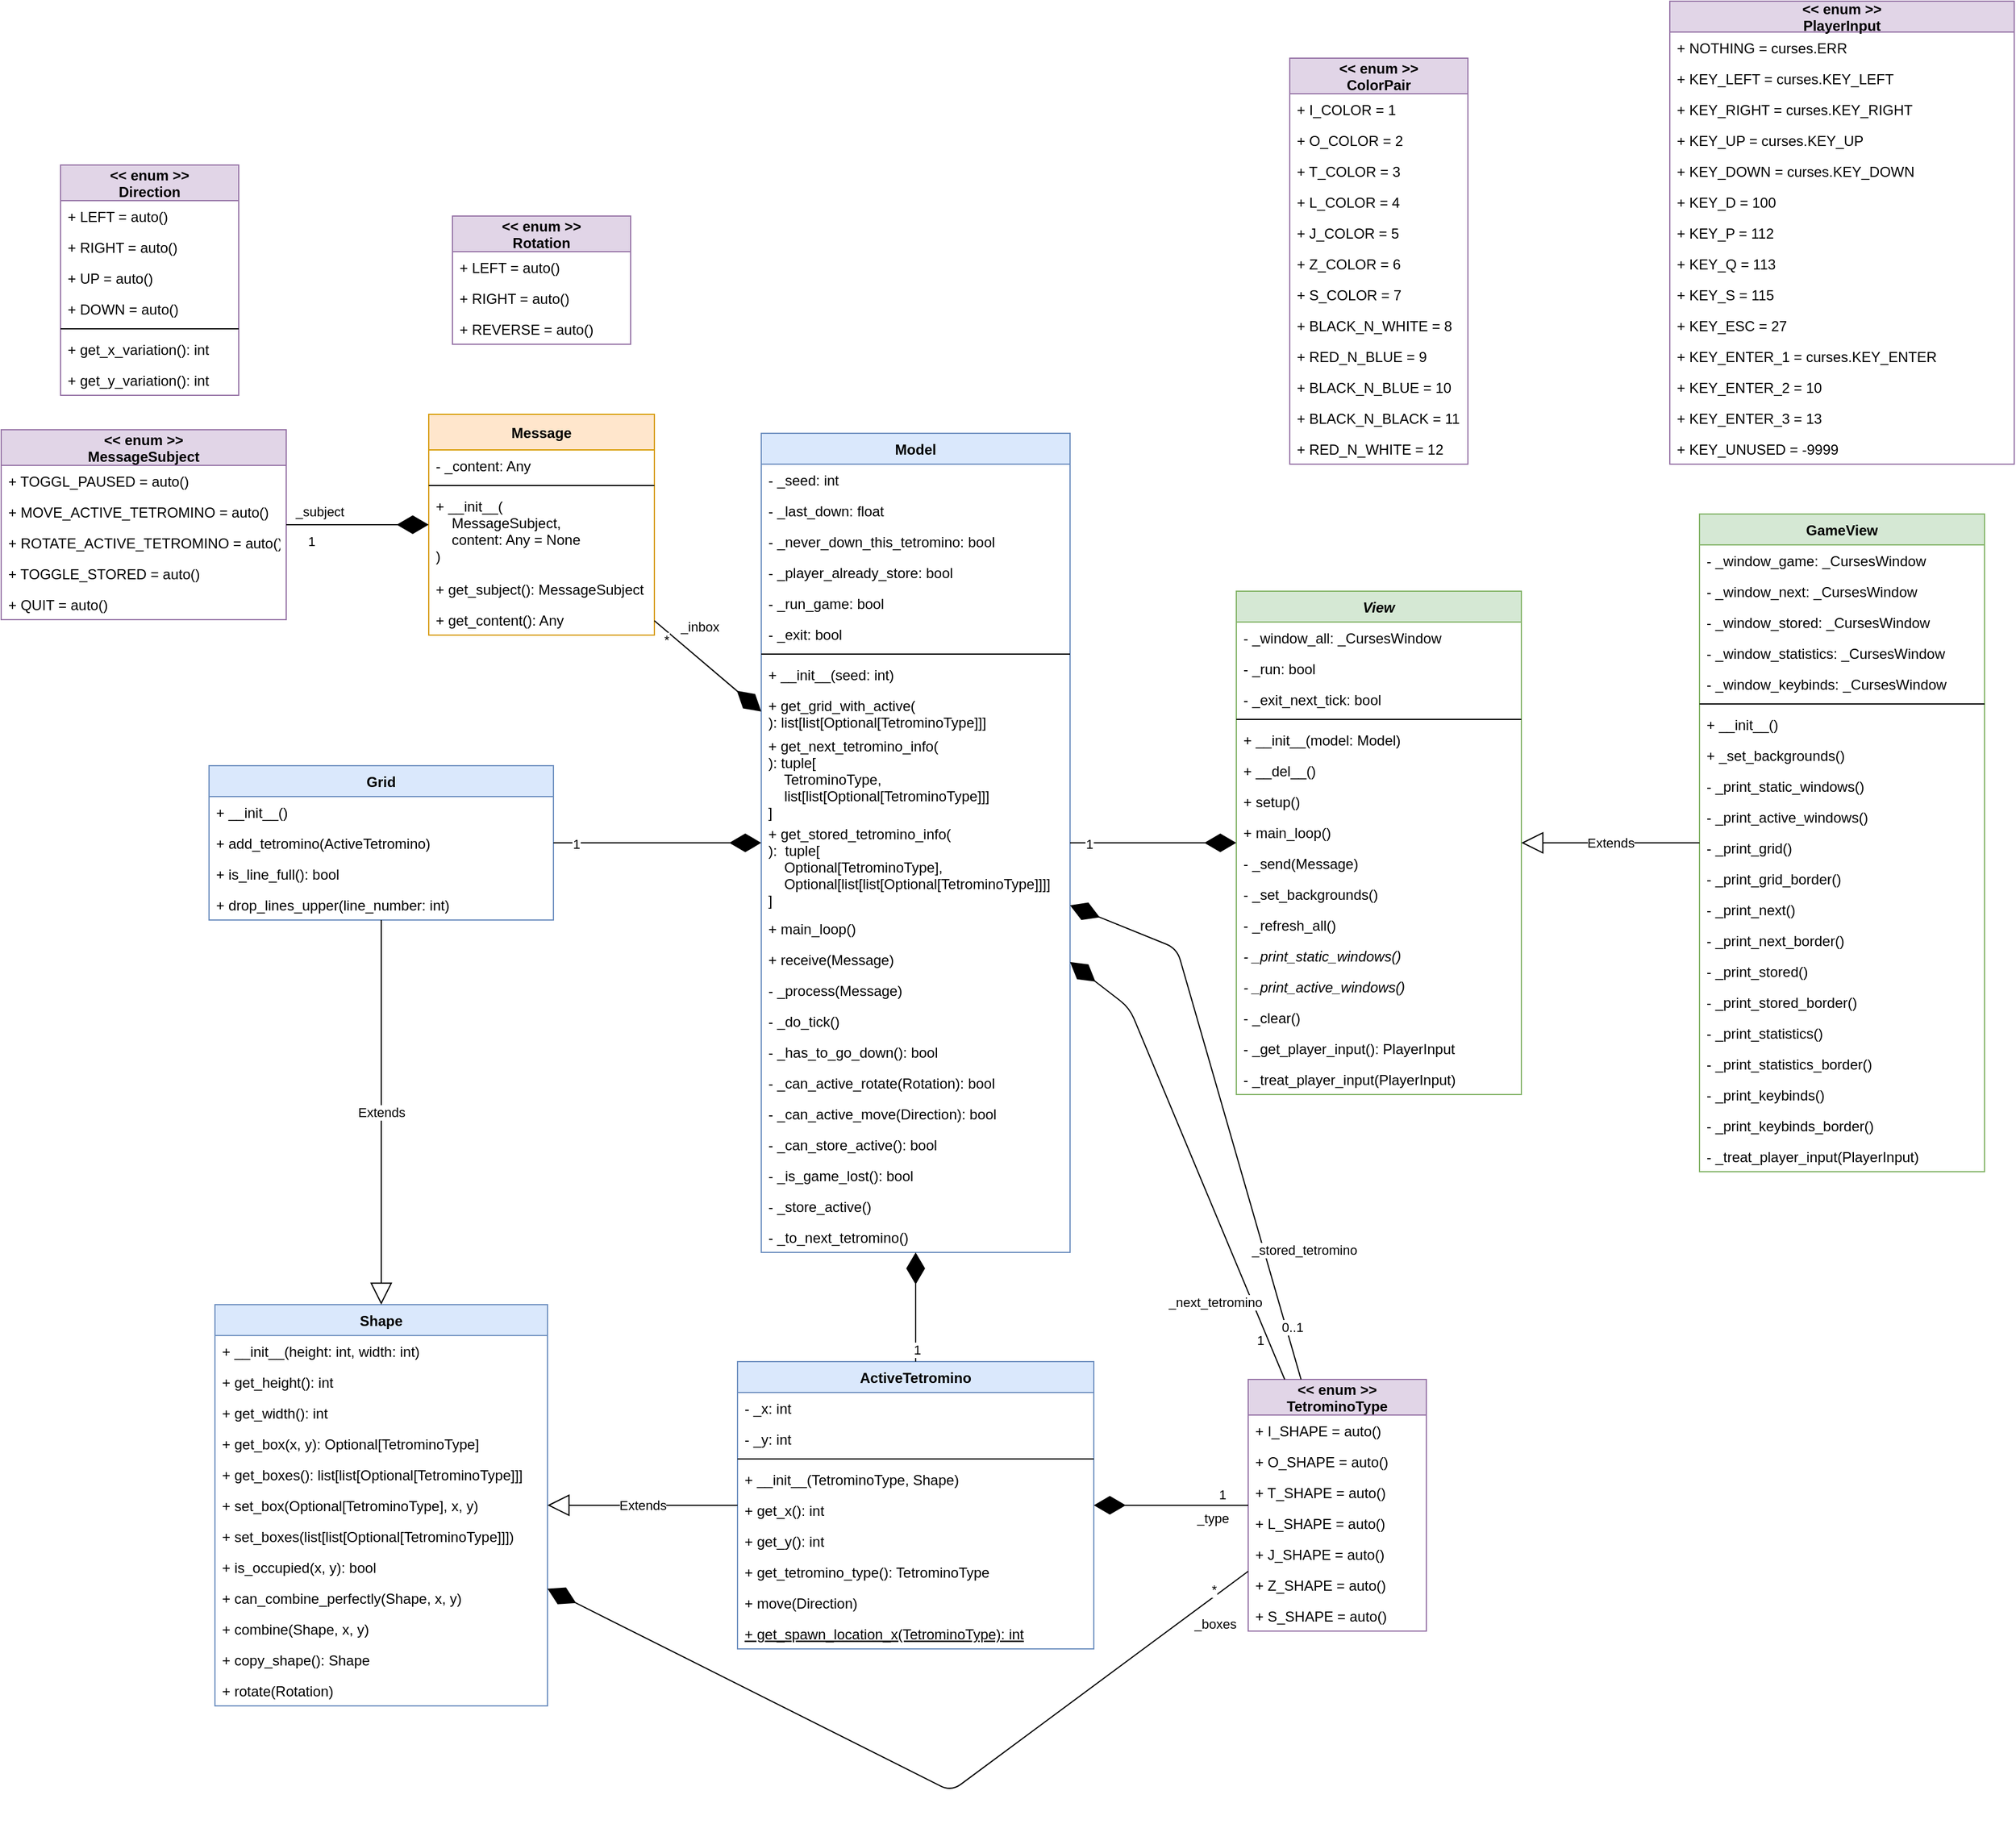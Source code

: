 <mxfile version="14.5.1" type="device"><diagram id="LG4WflgYfopz1KUowW6H" name="Page-1"><mxGraphModel dx="1005" dy="971" grid="1" gridSize="10" guides="1" tooltips="1" connect="1" arrows="0" fold="1" page="0" pageScale="1" pageWidth="827" pageHeight="1169" math="0" shadow="0"><root><mxCell id="0"/><mxCell id="1" parent="0"/><mxCell id="OBFyKA4U-jagmgDZ2BPP-1" value="Model" style="swimlane;fontStyle=1;align=center;verticalAlign=top;childLayout=stackLayout;horizontal=1;startSize=26;horizontalStack=0;resizeParent=1;resizeParentMax=0;resizeLast=0;collapsible=1;marginBottom=0;fillColor=#dae8fc;strokeColor=#6c8ebf;" parent="1" vertex="1"><mxGeometry x="360" y="256" width="260" height="690" as="geometry"/></mxCell><mxCell id="OBFyKA4U-jagmgDZ2BPP-4" value="- _seed: int" style="text;strokeColor=none;fillColor=none;align=left;verticalAlign=top;spacingLeft=4;spacingRight=4;overflow=hidden;rotatable=0;points=[[0,0.5],[1,0.5]];portConstraint=eastwest;" parent="OBFyKA4U-jagmgDZ2BPP-1" vertex="1"><mxGeometry y="26" width="260" height="26" as="geometry"/></mxCell><mxCell id="OBFyKA4U-jagmgDZ2BPP-77" value="- _last_down: float" style="text;strokeColor=none;fillColor=none;align=left;verticalAlign=top;spacingLeft=4;spacingRight=4;overflow=hidden;rotatable=0;points=[[0,0.5],[1,0.5]];portConstraint=eastwest;" parent="OBFyKA4U-jagmgDZ2BPP-1" vertex="1"><mxGeometry y="52" width="260" height="26" as="geometry"/></mxCell><mxCell id="OBFyKA4U-jagmgDZ2BPP-218" value="- _never_down_this_tetromino: bool" style="text;strokeColor=none;fillColor=none;align=left;verticalAlign=top;spacingLeft=4;spacingRight=4;overflow=hidden;rotatable=0;points=[[0,0.5],[1,0.5]];portConstraint=eastwest;" parent="OBFyKA4U-jagmgDZ2BPP-1" vertex="1"><mxGeometry y="78" width="260" height="26" as="geometry"/></mxCell><mxCell id="OBFyKA4U-jagmgDZ2BPP-78" value="- _player_already_store: bool" style="text;strokeColor=none;fillColor=none;align=left;verticalAlign=top;spacingLeft=4;spacingRight=4;overflow=hidden;rotatable=0;points=[[0,0.5],[1,0.5]];portConstraint=eastwest;" parent="OBFyKA4U-jagmgDZ2BPP-1" vertex="1"><mxGeometry y="104" width="260" height="26" as="geometry"/></mxCell><mxCell id="OBFyKA4U-jagmgDZ2BPP-160" value="- _run_game: bool" style="text;strokeColor=none;fillColor=none;align=left;verticalAlign=top;spacingLeft=4;spacingRight=4;overflow=hidden;rotatable=0;points=[[0,0.5],[1,0.5]];portConstraint=eastwest;" parent="OBFyKA4U-jagmgDZ2BPP-1" vertex="1"><mxGeometry y="130" width="260" height="26" as="geometry"/></mxCell><mxCell id="fKM3UZYRXM4EGTfHWxwb-5" value="- _exit: bool" style="text;strokeColor=none;fillColor=none;align=left;verticalAlign=top;spacingLeft=4;spacingRight=4;overflow=hidden;rotatable=0;points=[[0,0.5],[1,0.5]];portConstraint=eastwest;" parent="OBFyKA4U-jagmgDZ2BPP-1" vertex="1"><mxGeometry y="156" width="260" height="26" as="geometry"/></mxCell><mxCell id="OBFyKA4U-jagmgDZ2BPP-3" value="" style="line;strokeWidth=1;fillColor=none;align=left;verticalAlign=middle;spacingTop=-1;spacingLeft=3;spacingRight=3;rotatable=0;labelPosition=right;points=[];portConstraint=eastwest;" parent="OBFyKA4U-jagmgDZ2BPP-1" vertex="1"><mxGeometry y="182" width="260" height="8" as="geometry"/></mxCell><mxCell id="OBFyKA4U-jagmgDZ2BPP-28" value="+ __init__(seed: int)" style="text;strokeColor=none;fillColor=none;align=left;verticalAlign=top;spacingLeft=4;spacingRight=4;overflow=hidden;rotatable=0;points=[[0,0.5],[1,0.5]];portConstraint=eastwest;" parent="OBFyKA4U-jagmgDZ2BPP-1" vertex="1"><mxGeometry y="190" width="260" height="26" as="geometry"/></mxCell><mxCell id="OBFyKA4U-jagmgDZ2BPP-2" value="+ get_grid_with_active(&#10;): list[list[Optional[TetrominoType]]]" style="text;strokeColor=none;fillColor=none;align=left;verticalAlign=top;spacingLeft=4;spacingRight=4;overflow=hidden;rotatable=0;points=[[0,0.5],[1,0.5]];portConstraint=eastwest;" parent="OBFyKA4U-jagmgDZ2BPP-1" vertex="1"><mxGeometry y="216" width="260" height="34" as="geometry"/></mxCell><mxCell id="9mUZWJ6Oqu8mzHBocpWN-6" value="+ get_next_tetromino_info(&#10;): tuple[&#10;    TetrominoType, &#10;    list[list[Optional[TetrominoType]]]&#10;]" style="text;strokeColor=none;fillColor=none;align=left;verticalAlign=top;spacingLeft=4;spacingRight=4;overflow=hidden;rotatable=0;points=[[0,0.5],[1,0.5]];portConstraint=eastwest;" parent="OBFyKA4U-jagmgDZ2BPP-1" vertex="1"><mxGeometry y="250" width="260" height="74" as="geometry"/></mxCell><mxCell id="9mUZWJ6Oqu8mzHBocpWN-7" value="+ get_stored_tetromino_info(&#10;):  tuple[&#10;    Optional[TetrominoType],&#10;    Optional[list[list[Optional[TetrominoType]]]]&#10;]" style="text;strokeColor=none;fillColor=none;align=left;verticalAlign=top;spacingLeft=4;spacingRight=4;overflow=hidden;rotatable=0;points=[[0,0.5],[1,0.5]];portConstraint=eastwest;" parent="OBFyKA4U-jagmgDZ2BPP-1" vertex="1"><mxGeometry y="324" width="260" height="80" as="geometry"/></mxCell><mxCell id="fKM3UZYRXM4EGTfHWxwb-6" value="+ main_loop()" style="text;strokeColor=none;fillColor=none;align=left;verticalAlign=top;spacingLeft=4;spacingRight=4;overflow=hidden;rotatable=0;points=[[0,0.5],[1,0.5]];portConstraint=eastwest;" parent="OBFyKA4U-jagmgDZ2BPP-1" vertex="1"><mxGeometry y="404" width="260" height="26" as="geometry"/></mxCell><mxCell id="fKM3UZYRXM4EGTfHWxwb-7" value="+ receive(Message)" style="text;strokeColor=none;fillColor=none;align=left;verticalAlign=top;spacingLeft=4;spacingRight=4;overflow=hidden;rotatable=0;points=[[0,0.5],[1,0.5]];portConstraint=eastwest;" parent="OBFyKA4U-jagmgDZ2BPP-1" vertex="1"><mxGeometry y="430" width="260" height="26" as="geometry"/></mxCell><mxCell id="OBFyKA4U-jagmgDZ2BPP-33" value="- _process(Message)" style="text;strokeColor=none;fillColor=none;align=left;verticalAlign=top;spacingLeft=4;spacingRight=4;overflow=hidden;rotatable=0;points=[[0,0.5],[1,0.5]];portConstraint=eastwest;" parent="OBFyKA4U-jagmgDZ2BPP-1" vertex="1"><mxGeometry y="456" width="260" height="26" as="geometry"/></mxCell><mxCell id="OBFyKA4U-jagmgDZ2BPP-209" value="- _do_tick()" style="text;strokeColor=none;fillColor=none;align=left;verticalAlign=top;spacingLeft=4;spacingRight=4;overflow=hidden;rotatable=0;points=[[0,0.5],[1,0.5]];portConstraint=eastwest;" parent="OBFyKA4U-jagmgDZ2BPP-1" vertex="1"><mxGeometry y="482" width="260" height="26" as="geometry"/></mxCell><mxCell id="5pIqO_07CY0QOymCZt87-5" value="- _has_to_go_down(): bool" style="text;strokeColor=none;fillColor=none;align=left;verticalAlign=top;spacingLeft=4;spacingRight=4;overflow=hidden;rotatable=0;points=[[0,0.5],[1,0.5]];portConstraint=eastwest;" parent="OBFyKA4U-jagmgDZ2BPP-1" vertex="1"><mxGeometry y="508" width="260" height="26" as="geometry"/></mxCell><mxCell id="OBFyKA4U-jagmgDZ2BPP-153" value="- _can_active_rotate(Rotation): bool" style="text;strokeColor=none;fillColor=none;align=left;verticalAlign=top;spacingLeft=4;spacingRight=4;overflow=hidden;rotatable=0;points=[[0,0.5],[1,0.5]];portConstraint=eastwest;" parent="OBFyKA4U-jagmgDZ2BPP-1" vertex="1"><mxGeometry y="534" width="260" height="26" as="geometry"/></mxCell><mxCell id="OBFyKA4U-jagmgDZ2BPP-154" value="- _can_active_move(Direction): bool" style="text;strokeColor=none;fillColor=none;align=left;verticalAlign=top;spacingLeft=4;spacingRight=4;overflow=hidden;rotatable=0;points=[[0,0.5],[1,0.5]];portConstraint=eastwest;" parent="OBFyKA4U-jagmgDZ2BPP-1" vertex="1"><mxGeometry y="560" width="260" height="26" as="geometry"/></mxCell><mxCell id="OBFyKA4U-jagmgDZ2BPP-211" value="- _can_store_active(): bool" style="text;strokeColor=none;fillColor=none;align=left;verticalAlign=top;spacingLeft=4;spacingRight=4;overflow=hidden;rotatable=0;points=[[0,0.5],[1,0.5]];portConstraint=eastwest;" parent="OBFyKA4U-jagmgDZ2BPP-1" vertex="1"><mxGeometry y="586" width="260" height="26" as="geometry"/></mxCell><mxCell id="OBFyKA4U-jagmgDZ2BPP-214" value="- _is_game_lost(): bool" style="text;strokeColor=none;fillColor=none;align=left;verticalAlign=top;spacingLeft=4;spacingRight=4;overflow=hidden;rotatable=0;points=[[0,0.5],[1,0.5]];portConstraint=eastwest;" parent="OBFyKA4U-jagmgDZ2BPP-1" vertex="1"><mxGeometry y="612" width="260" height="26" as="geometry"/></mxCell><mxCell id="OBFyKA4U-jagmgDZ2BPP-212" value="- _store_active()" style="text;strokeColor=none;fillColor=none;align=left;verticalAlign=top;spacingLeft=4;spacingRight=4;overflow=hidden;rotatable=0;points=[[0,0.5],[1,0.5]];portConstraint=eastwest;" parent="OBFyKA4U-jagmgDZ2BPP-1" vertex="1"><mxGeometry y="638" width="260" height="26" as="geometry"/></mxCell><mxCell id="5pIqO_07CY0QOymCZt87-6" value="- _to_next_tetromino()" style="text;strokeColor=none;fillColor=none;align=left;verticalAlign=top;spacingLeft=4;spacingRight=4;overflow=hidden;rotatable=0;points=[[0,0.5],[1,0.5]];portConstraint=eastwest;" parent="OBFyKA4U-jagmgDZ2BPP-1" vertex="1"><mxGeometry y="664" width="260" height="26" as="geometry"/></mxCell><mxCell id="OBFyKA4U-jagmgDZ2BPP-5" value="View" style="swimlane;fontStyle=3;align=center;verticalAlign=top;childLayout=stackLayout;horizontal=1;startSize=26;horizontalStack=0;resizeParent=1;resizeParentMax=0;resizeLast=0;collapsible=1;marginBottom=0;fillColor=#d5e8d4;strokeColor=#82b366;" parent="1" vertex="1"><mxGeometry x="760" y="389" width="240" height="424" as="geometry"/></mxCell><mxCell id="OBFyKA4U-jagmgDZ2BPP-6" value="- _window_all: _CursesWindow" style="text;strokeColor=none;fillColor=none;align=left;verticalAlign=top;spacingLeft=4;spacingRight=4;overflow=hidden;rotatable=0;points=[[0,0.5],[1,0.5]];portConstraint=eastwest;" parent="OBFyKA4U-jagmgDZ2BPP-5" vertex="1"><mxGeometry y="26" width="240" height="26" as="geometry"/></mxCell><mxCell id="Zv6slYPDod3cuLpH5ojY-19" value="- _run: bool" style="text;strokeColor=none;fillColor=none;align=left;verticalAlign=top;spacingLeft=4;spacingRight=4;overflow=hidden;rotatable=0;points=[[0,0.5],[1,0.5]];portConstraint=eastwest;" parent="OBFyKA4U-jagmgDZ2BPP-5" vertex="1"><mxGeometry y="52" width="240" height="26" as="geometry"/></mxCell><mxCell id="5pIqO_07CY0QOymCZt87-2" value="- _exit_next_tick: bool" style="text;strokeColor=none;fillColor=none;align=left;verticalAlign=top;spacingLeft=4;spacingRight=4;overflow=hidden;rotatable=0;points=[[0,0.5],[1,0.5]];portConstraint=eastwest;" parent="OBFyKA4U-jagmgDZ2BPP-5" vertex="1"><mxGeometry y="78" width="240" height="26" as="geometry"/></mxCell><mxCell id="OBFyKA4U-jagmgDZ2BPP-7" value="" style="line;strokeWidth=1;fillColor=none;align=left;verticalAlign=middle;spacingTop=-1;spacingLeft=3;spacingRight=3;rotatable=0;labelPosition=right;points=[];portConstraint=eastwest;" parent="OBFyKA4U-jagmgDZ2BPP-5" vertex="1"><mxGeometry y="104" width="240" height="8" as="geometry"/></mxCell><mxCell id="OBFyKA4U-jagmgDZ2BPP-130" value="+ __init__(model: Model)" style="text;strokeColor=none;fillColor=none;align=left;verticalAlign=top;spacingLeft=4;spacingRight=4;overflow=hidden;rotatable=0;points=[[0,0.5],[1,0.5]];portConstraint=eastwest;" parent="OBFyKA4U-jagmgDZ2BPP-5" vertex="1"><mxGeometry y="112" width="240" height="26" as="geometry"/></mxCell><mxCell id="OBFyKA4U-jagmgDZ2BPP-175" value="+ __del__()" style="text;strokeColor=none;fillColor=none;align=left;verticalAlign=top;spacingLeft=4;spacingRight=4;overflow=hidden;rotatable=0;points=[[0,0.5],[1,0.5]];portConstraint=eastwest;" parent="OBFyKA4U-jagmgDZ2BPP-5" vertex="1"><mxGeometry y="138" width="240" height="26" as="geometry"/></mxCell><mxCell id="OBFyKA4U-jagmgDZ2BPP-176" value="+ setup()" style="text;strokeColor=none;fillColor=none;align=left;verticalAlign=top;spacingLeft=4;spacingRight=4;overflow=hidden;rotatable=0;points=[[0,0.5],[1,0.5]];portConstraint=eastwest;" parent="OBFyKA4U-jagmgDZ2BPP-5" vertex="1"><mxGeometry y="164" width="240" height="26" as="geometry"/></mxCell><mxCell id="5pIqO_07CY0QOymCZt87-1" value="+ main_loop()" style="text;strokeColor=none;fillColor=none;align=left;verticalAlign=top;spacingLeft=4;spacingRight=4;overflow=hidden;rotatable=0;points=[[0,0.5],[1,0.5]];portConstraint=eastwest;" parent="OBFyKA4U-jagmgDZ2BPP-5" vertex="1"><mxGeometry y="190" width="240" height="26" as="geometry"/></mxCell><mxCell id="OBFyKA4U-jagmgDZ2BPP-8" value="- _send(Message)" style="text;strokeColor=none;fillColor=none;align=left;verticalAlign=top;spacingLeft=4;spacingRight=4;overflow=hidden;rotatable=0;points=[[0,0.5],[1,0.5]];portConstraint=eastwest;" parent="OBFyKA4U-jagmgDZ2BPP-5" vertex="1"><mxGeometry y="216" width="240" height="26" as="geometry"/></mxCell><mxCell id="OBFyKA4U-jagmgDZ2BPP-177" value="- _set_backgrounds()" style="text;strokeColor=none;fillColor=none;align=left;verticalAlign=top;spacingLeft=4;spacingRight=4;overflow=hidden;rotatable=0;points=[[0,0.5],[1,0.5]];portConstraint=eastwest;" parent="OBFyKA4U-jagmgDZ2BPP-5" vertex="1"><mxGeometry y="242" width="240" height="26" as="geometry"/></mxCell><mxCell id="OBFyKA4U-jagmgDZ2BPP-178" value="- _refresh_all()" style="text;strokeColor=none;fillColor=none;align=left;verticalAlign=top;spacingLeft=4;spacingRight=4;overflow=hidden;rotatable=0;points=[[0,0.5],[1,0.5]];portConstraint=eastwest;" parent="OBFyKA4U-jagmgDZ2BPP-5" vertex="1"><mxGeometry y="268" width="240" height="26" as="geometry"/></mxCell><mxCell id="OBFyKA4U-jagmgDZ2BPP-179" value="- _print_static_windows()" style="text;strokeColor=none;fillColor=none;align=left;verticalAlign=top;spacingLeft=4;spacingRight=4;overflow=hidden;rotatable=0;points=[[0,0.5],[1,0.5]];portConstraint=eastwest;fontStyle=2" parent="OBFyKA4U-jagmgDZ2BPP-5" vertex="1"><mxGeometry y="294" width="240" height="26" as="geometry"/></mxCell><mxCell id="5pIqO_07CY0QOymCZt87-3" value="- _print_active_windows()" style="text;strokeColor=none;fillColor=none;align=left;verticalAlign=top;spacingLeft=4;spacingRight=4;overflow=hidden;rotatable=0;points=[[0,0.5],[1,0.5]];portConstraint=eastwest;fontStyle=2" parent="OBFyKA4U-jagmgDZ2BPP-5" vertex="1"><mxGeometry y="320" width="240" height="26" as="geometry"/></mxCell><mxCell id="OBFyKA4U-jagmgDZ2BPP-181" value="- _clear()" style="text;strokeColor=none;fillColor=none;align=left;verticalAlign=top;spacingLeft=4;spacingRight=4;overflow=hidden;rotatable=0;points=[[0,0.5],[1,0.5]];portConstraint=eastwest;" parent="OBFyKA4U-jagmgDZ2BPP-5" vertex="1"><mxGeometry y="346" width="240" height="26" as="geometry"/></mxCell><mxCell id="9mUZWJ6Oqu8mzHBocpWN-3" value="- _get_player_input(): PlayerInput" style="text;strokeColor=none;fillColor=none;align=left;verticalAlign=top;spacingLeft=4;spacingRight=4;overflow=hidden;rotatable=0;points=[[0,0.5],[1,0.5]];portConstraint=eastwest;" parent="OBFyKA4U-jagmgDZ2BPP-5" vertex="1"><mxGeometry y="372" width="240" height="26" as="geometry"/></mxCell><mxCell id="9mUZWJ6Oqu8mzHBocpWN-4" value="- _treat_player_input(PlayerInput)" style="text;strokeColor=none;fillColor=none;align=left;verticalAlign=top;spacingLeft=4;spacingRight=4;overflow=hidden;rotatable=0;points=[[0,0.5],[1,0.5]];portConstraint=eastwest;fontStyle=0" parent="OBFyKA4U-jagmgDZ2BPP-5" vertex="1"><mxGeometry y="398" width="240" height="26" as="geometry"/></mxCell><mxCell id="OBFyKA4U-jagmgDZ2BPP-15" value="&lt;&lt; enum &gt;&gt;&#10;TetrominoType" style="swimlane;fontStyle=1;childLayout=stackLayout;horizontal=1;startSize=30;fillColor=#e1d5e7;horizontalStack=0;resizeParent=1;resizeParentMax=0;resizeLast=0;collapsible=1;marginBottom=0;rounded=0;strokeColor=#9673a6;" parent="1" vertex="1"><mxGeometry x="770" y="1053" width="150" height="212" as="geometry"/></mxCell><mxCell id="OBFyKA4U-jagmgDZ2BPP-16" value="+ I_SHAPE = auto()" style="text;strokeColor=none;fillColor=none;align=left;verticalAlign=top;spacingLeft=4;spacingRight=4;overflow=hidden;rotatable=0;points=[[0,0.5],[1,0.5]];portConstraint=eastwest;" parent="OBFyKA4U-jagmgDZ2BPP-15" vertex="1"><mxGeometry y="30" width="150" height="26" as="geometry"/></mxCell><mxCell id="OBFyKA4U-jagmgDZ2BPP-17" value="+ O_SHAPE = auto()" style="text;strokeColor=none;fillColor=none;align=left;verticalAlign=top;spacingLeft=4;spacingRight=4;overflow=hidden;rotatable=0;points=[[0,0.5],[1,0.5]];portConstraint=eastwest;" parent="OBFyKA4U-jagmgDZ2BPP-15" vertex="1"><mxGeometry y="56" width="150" height="26" as="geometry"/></mxCell><mxCell id="OBFyKA4U-jagmgDZ2BPP-18" value="+ T_SHAPE = auto()" style="text;strokeColor=none;fillColor=none;align=left;verticalAlign=top;spacingLeft=4;spacingRight=4;overflow=hidden;rotatable=0;points=[[0,0.5],[1,0.5]];portConstraint=eastwest;" parent="OBFyKA4U-jagmgDZ2BPP-15" vertex="1"><mxGeometry y="82" width="150" height="26" as="geometry"/></mxCell><mxCell id="OBFyKA4U-jagmgDZ2BPP-19" value="+ L_SHAPE = auto()" style="text;strokeColor=none;fillColor=none;align=left;verticalAlign=top;spacingLeft=4;spacingRight=4;overflow=hidden;rotatable=0;points=[[0,0.5],[1,0.5]];portConstraint=eastwest;" parent="OBFyKA4U-jagmgDZ2BPP-15" vertex="1"><mxGeometry y="108" width="150" height="26" as="geometry"/></mxCell><mxCell id="OBFyKA4U-jagmgDZ2BPP-20" value="+ J_SHAPE = auto()" style="text;strokeColor=none;fillColor=none;align=left;verticalAlign=top;spacingLeft=4;spacingRight=4;overflow=hidden;rotatable=0;points=[[0,0.5],[1,0.5]];portConstraint=eastwest;" parent="OBFyKA4U-jagmgDZ2BPP-15" vertex="1"><mxGeometry y="134" width="150" height="26" as="geometry"/></mxCell><mxCell id="OBFyKA4U-jagmgDZ2BPP-21" value="+ Z_SHAPE = auto()" style="text;strokeColor=none;fillColor=none;align=left;verticalAlign=top;spacingLeft=4;spacingRight=4;overflow=hidden;rotatable=0;points=[[0,0.5],[1,0.5]];portConstraint=eastwest;" parent="OBFyKA4U-jagmgDZ2BPP-15" vertex="1"><mxGeometry y="160" width="150" height="26" as="geometry"/></mxCell><mxCell id="OBFyKA4U-jagmgDZ2BPP-22" value="+ S_SHAPE = auto()" style="text;strokeColor=none;fillColor=none;align=left;verticalAlign=top;spacingLeft=4;spacingRight=4;overflow=hidden;rotatable=0;points=[[0,0.5],[1,0.5]];portConstraint=eastwest;" parent="OBFyKA4U-jagmgDZ2BPP-15" vertex="1"><mxGeometry y="186" width="150" height="26" as="geometry"/></mxCell><mxCell id="OBFyKA4U-jagmgDZ2BPP-27" value="" style="endArrow=diamondThin;endFill=1;endSize=24;html=1;" parent="1" source="OBFyKA4U-jagmgDZ2BPP-1" target="OBFyKA4U-jagmgDZ2BPP-5" edge="1"><mxGeometry width="160" relative="1" as="geometry"><mxPoint x="570" y="430" as="sourcePoint"/><mxPoint x="730" y="430" as="targetPoint"/></mxGeometry></mxCell><mxCell id="OBFyKA4U-jagmgDZ2BPP-29" value="1" style="edgeLabel;html=1;align=center;verticalAlign=middle;resizable=0;points=[];" parent="OBFyKA4U-jagmgDZ2BPP-27" vertex="1" connectable="0"><mxGeometry x="-0.782" y="-1" relative="1" as="geometry"><mxPoint as="offset"/></mxGeometry></mxCell><mxCell id="OBFyKA4U-jagmgDZ2BPP-34" value="Message" style="swimlane;fontStyle=1;childLayout=stackLayout;horizontal=1;startSize=30;fillColor=#ffe6cc;horizontalStack=0;resizeParent=1;resizeParentMax=0;resizeLast=0;collapsible=1;marginBottom=0;rounded=0;strokeColor=#d79b00;" parent="1" vertex="1"><mxGeometry x="80" y="240" width="190" height="186" as="geometry"/></mxCell><mxCell id="Zv6slYPDod3cuLpH5ojY-3" value="- _content: Any" style="text;strokeColor=none;fillColor=none;align=left;verticalAlign=top;spacingLeft=4;spacingRight=4;overflow=hidden;rotatable=0;points=[[0,0.5],[1,0.5]];portConstraint=eastwest;" parent="OBFyKA4U-jagmgDZ2BPP-34" vertex="1"><mxGeometry y="30" width="190" height="26" as="geometry"/></mxCell><mxCell id="Zv6slYPDod3cuLpH5ojY-4" value="" style="line;strokeWidth=1;fillColor=none;align=left;verticalAlign=middle;spacingTop=-1;spacingLeft=3;spacingRight=3;rotatable=0;labelPosition=right;points=[];portConstraint=eastwest;" parent="OBFyKA4U-jagmgDZ2BPP-34" vertex="1"><mxGeometry y="56" width="190" height="8" as="geometry"/></mxCell><mxCell id="OBFyKA4U-jagmgDZ2BPP-41" value="+ __init__(&#10;    MessageSubject,&#10;    content: Any = None&#10;)" style="text;strokeColor=none;fillColor=none;align=left;verticalAlign=top;spacingLeft=4;spacingRight=4;overflow=hidden;rotatable=0;points=[[0,0.5],[1,0.5]];portConstraint=eastwest;" parent="OBFyKA4U-jagmgDZ2BPP-34" vertex="1"><mxGeometry y="64" width="190" height="70" as="geometry"/></mxCell><mxCell id="OBFyKA4U-jagmgDZ2BPP-161" value="+ get_subject(): MessageSubject" style="text;strokeColor=none;fillColor=none;align=left;verticalAlign=top;spacingLeft=4;spacingRight=4;overflow=hidden;rotatable=0;points=[[0,0.5],[1,0.5]];portConstraint=eastwest;" parent="OBFyKA4U-jagmgDZ2BPP-34" vertex="1"><mxGeometry y="134" width="190" height="26" as="geometry"/></mxCell><mxCell id="OBFyKA4U-jagmgDZ2BPP-162" value="+ get_content(): Any" style="text;strokeColor=none;fillColor=none;align=left;verticalAlign=top;spacingLeft=4;spacingRight=4;overflow=hidden;rotatable=0;points=[[0,0.5],[1,0.5]];portConstraint=eastwest;" parent="OBFyKA4U-jagmgDZ2BPP-34" vertex="1"><mxGeometry y="160" width="190" height="26" as="geometry"/></mxCell><mxCell id="OBFyKA4U-jagmgDZ2BPP-56" value="&lt;&lt; enum &gt;&gt;&#10;Direction" style="swimlane;fontStyle=1;childLayout=stackLayout;horizontal=1;startSize=30;fillColor=#e1d5e7;horizontalStack=0;resizeParent=1;resizeParentMax=0;resizeLast=0;collapsible=1;marginBottom=0;rounded=0;strokeColor=#9673a6;" parent="1" vertex="1"><mxGeometry x="-230" y="30" width="150" height="194" as="geometry"/></mxCell><mxCell id="OBFyKA4U-jagmgDZ2BPP-57" value="+ LEFT = auto()" style="text;strokeColor=none;fillColor=none;align=left;verticalAlign=top;spacingLeft=4;spacingRight=4;overflow=hidden;rotatable=0;points=[[0,0.5],[1,0.5]];portConstraint=eastwest;" parent="OBFyKA4U-jagmgDZ2BPP-56" vertex="1"><mxGeometry y="30" width="150" height="26" as="geometry"/></mxCell><mxCell id="OBFyKA4U-jagmgDZ2BPP-58" value="+ RIGHT = auto()" style="text;strokeColor=none;fillColor=none;align=left;verticalAlign=top;spacingLeft=4;spacingRight=4;overflow=hidden;rotatable=0;points=[[0,0.5],[1,0.5]];portConstraint=eastwest;" parent="OBFyKA4U-jagmgDZ2BPP-56" vertex="1"><mxGeometry y="56" width="150" height="26" as="geometry"/></mxCell><mxCell id="OBFyKA4U-jagmgDZ2BPP-59" value="+ UP = auto()" style="text;strokeColor=none;fillColor=none;align=left;verticalAlign=top;spacingLeft=4;spacingRight=4;overflow=hidden;rotatable=0;points=[[0,0.5],[1,0.5]];portConstraint=eastwest;" parent="OBFyKA4U-jagmgDZ2BPP-56" vertex="1"><mxGeometry y="82" width="150" height="26" as="geometry"/></mxCell><mxCell id="OBFyKA4U-jagmgDZ2BPP-60" value="+ DOWN = auto()" style="text;strokeColor=none;fillColor=none;align=left;verticalAlign=top;spacingLeft=4;spacingRight=4;overflow=hidden;rotatable=0;points=[[0,0.5],[1,0.5]];portConstraint=eastwest;" parent="OBFyKA4U-jagmgDZ2BPP-56" vertex="1"><mxGeometry y="108" width="150" height="26" as="geometry"/></mxCell><mxCell id="Zv6slYPDod3cuLpH5ojY-5" value="" style="line;strokeWidth=1;fillColor=none;align=left;verticalAlign=middle;spacingTop=-1;spacingLeft=3;spacingRight=3;rotatable=0;labelPosition=right;points=[];portConstraint=eastwest;" parent="OBFyKA4U-jagmgDZ2BPP-56" vertex="1"><mxGeometry y="134" width="150" height="8" as="geometry"/></mxCell><mxCell id="Zv6slYPDod3cuLpH5ojY-6" value="+ get_x_variation(): int" style="text;strokeColor=none;fillColor=none;align=left;verticalAlign=top;spacingLeft=4;spacingRight=4;overflow=hidden;rotatable=0;points=[[0,0.5],[1,0.5]];portConstraint=eastwest;" parent="OBFyKA4U-jagmgDZ2BPP-56" vertex="1"><mxGeometry y="142" width="150" height="26" as="geometry"/></mxCell><mxCell id="Zv6slYPDod3cuLpH5ojY-7" value="+ get_y_variation(): int" style="text;strokeColor=none;fillColor=none;align=left;verticalAlign=top;spacingLeft=4;spacingRight=4;overflow=hidden;rotatable=0;points=[[0,0.5],[1,0.5]];portConstraint=eastwest;" parent="OBFyKA4U-jagmgDZ2BPP-56" vertex="1"><mxGeometry y="168" width="150" height="26" as="geometry"/></mxCell><mxCell id="OBFyKA4U-jagmgDZ2BPP-64" value="&lt;&lt; enum &gt;&gt;&#10;Rotation" style="swimlane;fontStyle=1;childLayout=stackLayout;horizontal=1;startSize=30;fillColor=#e1d5e7;horizontalStack=0;resizeParent=1;resizeParentMax=0;resizeLast=0;collapsible=1;marginBottom=0;rounded=0;strokeColor=#9673a6;" parent="1" vertex="1"><mxGeometry x="100" y="73" width="150" height="108" as="geometry"/></mxCell><mxCell id="OBFyKA4U-jagmgDZ2BPP-65" value="+ LEFT = auto()" style="text;strokeColor=none;fillColor=none;align=left;verticalAlign=top;spacingLeft=4;spacingRight=4;overflow=hidden;rotatable=0;points=[[0,0.5],[1,0.5]];portConstraint=eastwest;" parent="OBFyKA4U-jagmgDZ2BPP-64" vertex="1"><mxGeometry y="30" width="150" height="26" as="geometry"/></mxCell><mxCell id="OBFyKA4U-jagmgDZ2BPP-66" value="+ RIGHT = auto()" style="text;strokeColor=none;fillColor=none;align=left;verticalAlign=top;spacingLeft=4;spacingRight=4;overflow=hidden;rotatable=0;points=[[0,0.5],[1,0.5]];portConstraint=eastwest;" parent="OBFyKA4U-jagmgDZ2BPP-64" vertex="1"><mxGeometry y="56" width="150" height="26" as="geometry"/></mxCell><mxCell id="OBFyKA4U-jagmgDZ2BPP-156" value="+ REVERSE = auto()" style="text;strokeColor=none;fillColor=none;align=left;verticalAlign=top;spacingLeft=4;spacingRight=4;overflow=hidden;rotatable=0;points=[[0,0.5],[1,0.5]];portConstraint=eastwest;" parent="OBFyKA4U-jagmgDZ2BPP-64" vertex="1"><mxGeometry y="82" width="150" height="26" as="geometry"/></mxCell><mxCell id="OBFyKA4U-jagmgDZ2BPP-81" value="Grid" style="swimlane;fontStyle=1;align=center;verticalAlign=top;childLayout=stackLayout;horizontal=1;startSize=26;horizontalStack=0;resizeParent=1;resizeParentMax=0;resizeLast=0;collapsible=1;marginBottom=0;fillColor=#dae8fc;strokeColor=#6c8ebf;" parent="1" vertex="1"><mxGeometry x="-105" y="536" width="290" height="130" as="geometry"/></mxCell><mxCell id="OBFyKA4U-jagmgDZ2BPP-84" value="+ __init__()" style="text;strokeColor=none;fillColor=none;align=left;verticalAlign=top;spacingLeft=4;spacingRight=4;overflow=hidden;rotatable=0;points=[[0,0.5],[1,0.5]];portConstraint=eastwest;" parent="OBFyKA4U-jagmgDZ2BPP-81" vertex="1"><mxGeometry y="26" width="290" height="26" as="geometry"/></mxCell><mxCell id="OBFyKA4U-jagmgDZ2BPP-87" value="+ add_tetromino(ActiveTetromino)" style="text;strokeColor=none;fillColor=none;align=left;verticalAlign=top;spacingLeft=4;spacingRight=4;overflow=hidden;rotatable=0;points=[[0,0.5],[1,0.5]];portConstraint=eastwest;" parent="OBFyKA4U-jagmgDZ2BPP-81" vertex="1"><mxGeometry y="52" width="290" height="26" as="geometry"/></mxCell><mxCell id="OBFyKA4U-jagmgDZ2BPP-222" value="+ is_line_full(): bool" style="text;strokeColor=none;fillColor=none;align=left;verticalAlign=top;spacingLeft=4;spacingRight=4;overflow=hidden;rotatable=0;points=[[0,0.5],[1,0.5]];portConstraint=eastwest;" parent="OBFyKA4U-jagmgDZ2BPP-81" vertex="1"><mxGeometry y="78" width="290" height="26" as="geometry"/></mxCell><mxCell id="OBFyKA4U-jagmgDZ2BPP-223" value="+ drop_lines_upper(line_number: int)" style="text;strokeColor=none;fillColor=none;align=left;verticalAlign=top;spacingLeft=4;spacingRight=4;overflow=hidden;rotatable=0;points=[[0,0.5],[1,0.5]];portConstraint=eastwest;" parent="OBFyKA4U-jagmgDZ2BPP-81" vertex="1"><mxGeometry y="104" width="290" height="26" as="geometry"/></mxCell><mxCell id="OBFyKA4U-jagmgDZ2BPP-85" value="" style="endArrow=diamondThin;endFill=1;endSize=24;html=1;" parent="1" source="OBFyKA4U-jagmgDZ2BPP-81" target="OBFyKA4U-jagmgDZ2BPP-1" edge="1"><mxGeometry width="160" relative="1" as="geometry"><mxPoint x="610" y="559" as="sourcePoint"/><mxPoint x="770" y="559" as="targetPoint"/></mxGeometry></mxCell><mxCell id="OBFyKA4U-jagmgDZ2BPP-86" value="1" style="edgeLabel;html=1;align=center;verticalAlign=middle;resizable=0;points=[];" parent="OBFyKA4U-jagmgDZ2BPP-85" vertex="1" connectable="0"><mxGeometry x="-0.782" y="-1" relative="1" as="geometry"><mxPoint as="offset"/></mxGeometry></mxCell><mxCell id="OBFyKA4U-jagmgDZ2BPP-88" value="ActiveTetromino" style="swimlane;fontStyle=1;align=center;verticalAlign=top;childLayout=stackLayout;horizontal=1;startSize=26;horizontalStack=0;resizeParent=1;resizeParentMax=0;resizeLast=0;collapsible=1;marginBottom=0;fillColor=#dae8fc;strokeColor=#6c8ebf;" parent="1" vertex="1"><mxGeometry x="340" y="1038" width="300" height="242" as="geometry"/></mxCell><mxCell id="OBFyKA4U-jagmgDZ2BPP-127" value="- _x: int" style="text;strokeColor=none;fillColor=none;align=left;verticalAlign=top;spacingLeft=4;spacingRight=4;overflow=hidden;rotatable=0;points=[[0,0.5],[1,0.5]];portConstraint=eastwest;" parent="OBFyKA4U-jagmgDZ2BPP-88" vertex="1"><mxGeometry y="26" width="300" height="26" as="geometry"/></mxCell><mxCell id="OBFyKA4U-jagmgDZ2BPP-128" value="- _y: int" style="text;strokeColor=none;fillColor=none;align=left;verticalAlign=top;spacingLeft=4;spacingRight=4;overflow=hidden;rotatable=0;points=[[0,0.5],[1,0.5]];portConstraint=eastwest;" parent="OBFyKA4U-jagmgDZ2BPP-88" vertex="1"><mxGeometry y="52" width="300" height="26" as="geometry"/></mxCell><mxCell id="OBFyKA4U-jagmgDZ2BPP-92" value="" style="line;strokeWidth=1;fillColor=none;align=left;verticalAlign=middle;spacingTop=-1;spacingLeft=3;spacingRight=3;rotatable=0;labelPosition=right;points=[];portConstraint=eastwest;" parent="OBFyKA4U-jagmgDZ2BPP-88" vertex="1"><mxGeometry y="78" width="300" height="8" as="geometry"/></mxCell><mxCell id="OBFyKA4U-jagmgDZ2BPP-93" value="+ __init__(TetrominoType, Shape)" style="text;strokeColor=none;fillColor=none;align=left;verticalAlign=top;spacingLeft=4;spacingRight=4;overflow=hidden;rotatable=0;points=[[0,0.5],[1,0.5]];portConstraint=eastwest;" parent="OBFyKA4U-jagmgDZ2BPP-88" vertex="1"><mxGeometry y="86" width="300" height="26" as="geometry"/></mxCell><mxCell id="Zv6slYPDod3cuLpH5ojY-10" value="+ get_x(): int" style="text;strokeColor=none;fillColor=none;align=left;verticalAlign=top;spacingLeft=4;spacingRight=4;overflow=hidden;rotatable=0;points=[[0,0.5],[1,0.5]];portConstraint=eastwest;" parent="OBFyKA4U-jagmgDZ2BPP-88" vertex="1"><mxGeometry y="112" width="300" height="26" as="geometry"/></mxCell><mxCell id="Zv6slYPDod3cuLpH5ojY-11" value="+ get_y(): int" style="text;strokeColor=none;fillColor=none;align=left;verticalAlign=top;spacingLeft=4;spacingRight=4;overflow=hidden;rotatable=0;points=[[0,0.5],[1,0.5]];portConstraint=eastwest;" parent="OBFyKA4U-jagmgDZ2BPP-88" vertex="1"><mxGeometry y="138" width="300" height="26" as="geometry"/></mxCell><mxCell id="OBFyKA4U-jagmgDZ2BPP-151" value="+ get_tetromino_type(): TetrominoType" style="text;strokeColor=none;fillColor=none;align=left;verticalAlign=top;spacingLeft=4;spacingRight=4;overflow=hidden;rotatable=0;points=[[0,0.5],[1,0.5]];portConstraint=eastwest;" parent="OBFyKA4U-jagmgDZ2BPP-88" vertex="1"><mxGeometry y="164" width="300" height="26" as="geometry"/></mxCell><mxCell id="OBFyKA4U-jagmgDZ2BPP-155" value="+ move(Direction)" style="text;strokeColor=none;fillColor=none;align=left;verticalAlign=top;spacingLeft=4;spacingRight=4;overflow=hidden;rotatable=0;points=[[0,0.5],[1,0.5]];portConstraint=eastwest;" parent="OBFyKA4U-jagmgDZ2BPP-88" vertex="1"><mxGeometry y="190" width="300" height="26" as="geometry"/></mxCell><mxCell id="iXu5oXX4YjkWnMeQZnuy-1" value="+ get_spawn_location_x(TetrominoType): int" style="text;strokeColor=none;fillColor=none;align=left;verticalAlign=top;spacingLeft=4;spacingRight=4;overflow=hidden;rotatable=0;points=[[0,0.5],[1,0.5]];portConstraint=eastwest;fontStyle=4" vertex="1" parent="OBFyKA4U-jagmgDZ2BPP-88"><mxGeometry y="216" width="300" height="26" as="geometry"/></mxCell><mxCell id="OBFyKA4U-jagmgDZ2BPP-108" value="" style="endArrow=diamondThin;endFill=1;endSize=24;html=1;" parent="1" source="OBFyKA4U-jagmgDZ2BPP-88" target="OBFyKA4U-jagmgDZ2BPP-1" edge="1"><mxGeometry width="160" relative="1" as="geometry"><mxPoint x="250" y="740" as="sourcePoint"/><mxPoint x="370" y="740" as="targetPoint"/></mxGeometry></mxCell><mxCell id="OBFyKA4U-jagmgDZ2BPP-109" value="1" style="edgeLabel;html=1;align=center;verticalAlign=middle;resizable=0;points=[];" parent="OBFyKA4U-jagmgDZ2BPP-108" vertex="1" connectable="0"><mxGeometry x="-0.782" y="-1" relative="1" as="geometry"><mxPoint as="offset"/></mxGeometry></mxCell><mxCell id="OBFyKA4U-jagmgDZ2BPP-110" value="" style="endArrow=diamondThin;endFill=1;endSize=24;html=1;" parent="1" source="OBFyKA4U-jagmgDZ2BPP-15" target="OBFyKA4U-jagmgDZ2BPP-1" edge="1"><mxGeometry width="160" relative="1" as="geometry"><mxPoint x="737.436" y="800" as="sourcePoint"/><mxPoint x="490" y="654" as="targetPoint"/><Array as="points"><mxPoint x="710" y="690"/></Array></mxGeometry></mxCell><mxCell id="OBFyKA4U-jagmgDZ2BPP-111" value="0..1" style="edgeLabel;html=1;align=center;verticalAlign=middle;resizable=0;points=[];" parent="OBFyKA4U-jagmgDZ2BPP-110" vertex="1" connectable="0"><mxGeometry x="-0.782" y="-1" relative="1" as="geometry"><mxPoint x="5.62" y="5.57" as="offset"/></mxGeometry></mxCell><mxCell id="OBFyKA4U-jagmgDZ2BPP-115" value="_stored_tetromino" style="edgeLabel;html=1;align=center;verticalAlign=middle;resizable=0;points=[];" parent="OBFyKA4U-jagmgDZ2BPP-110" vertex="1" connectable="0"><mxGeometry x="-0.475" y="-1" relative="1" as="geometry"><mxPoint x="35.47" y="10.94" as="offset"/></mxGeometry></mxCell><mxCell id="OBFyKA4U-jagmgDZ2BPP-137" value="Shape" style="swimlane;fontStyle=1;childLayout=stackLayout;horizontal=1;startSize=26;fillColor=#dae8fc;horizontalStack=0;resizeParent=1;resizeParentMax=0;resizeLast=0;collapsible=1;marginBottom=0;strokeColor=#6c8ebf;" parent="1" vertex="1"><mxGeometry x="-100" y="990" width="280" height="338" as="geometry"/></mxCell><mxCell id="OBFyKA4U-jagmgDZ2BPP-146" value="+ __init__(height: int, width: int)" style="text;strokeColor=none;fillColor=none;align=left;verticalAlign=top;spacingLeft=4;spacingRight=4;overflow=hidden;rotatable=0;points=[[0,0.5],[1,0.5]];portConstraint=eastwest;" parent="OBFyKA4U-jagmgDZ2BPP-137" vertex="1"><mxGeometry y="26" width="280" height="26" as="geometry"/></mxCell><mxCell id="OBFyKA4U-jagmgDZ2BPP-172" value="+ get_height(): int" style="text;strokeColor=none;fillColor=none;align=left;verticalAlign=top;spacingLeft=4;spacingRight=4;overflow=hidden;rotatable=0;points=[[0,0.5],[1,0.5]];portConstraint=eastwest;" parent="OBFyKA4U-jagmgDZ2BPP-137" vertex="1"><mxGeometry y="52" width="280" height="26" as="geometry"/></mxCell><mxCell id="OBFyKA4U-jagmgDZ2BPP-173" value="+ get_width(): int" style="text;strokeColor=none;fillColor=none;align=left;verticalAlign=top;spacingLeft=4;spacingRight=4;overflow=hidden;rotatable=0;points=[[0,0.5],[1,0.5]];portConstraint=eastwest;" parent="OBFyKA4U-jagmgDZ2BPP-137" vertex="1"><mxGeometry y="78" width="280" height="26" as="geometry"/></mxCell><mxCell id="OBFyKA4U-jagmgDZ2BPP-150" value="+ get_box(x, y): Optional[TetrominoType]" style="text;strokeColor=none;fillColor=none;align=left;verticalAlign=top;spacingLeft=4;spacingRight=4;overflow=hidden;rotatable=0;points=[[0,0.5],[1,0.5]];portConstraint=eastwest;" parent="OBFyKA4U-jagmgDZ2BPP-137" vertex="1"><mxGeometry y="104" width="280" height="26" as="geometry"/></mxCell><mxCell id="OBFyKA4U-jagmgDZ2BPP-174" value="+ get_boxes(): list[list[Optional[TetrominoType]]]" style="text;strokeColor=none;fillColor=none;align=left;verticalAlign=top;spacingLeft=4;spacingRight=4;overflow=hidden;rotatable=0;points=[[0,0.5],[1,0.5]];portConstraint=eastwest;" parent="OBFyKA4U-jagmgDZ2BPP-137" vertex="1"><mxGeometry y="130" width="280" height="26" as="geometry"/></mxCell><mxCell id="OBFyKA4U-jagmgDZ2BPP-147" value="+ set_box(Optional[TetrominoType], x, y)" style="text;strokeColor=none;fillColor=none;align=left;verticalAlign=top;spacingLeft=4;spacingRight=4;overflow=hidden;rotatable=0;points=[[0,0.5],[1,0.5]];portConstraint=eastwest;" parent="OBFyKA4U-jagmgDZ2BPP-137" vertex="1"><mxGeometry y="156" width="280" height="26" as="geometry"/></mxCell><mxCell id="Zv6slYPDod3cuLpH5ojY-16" value="+ set_boxes(list[list[Optional[TetrominoType]]])" style="text;strokeColor=none;fillColor=none;align=left;verticalAlign=top;spacingLeft=4;spacingRight=4;overflow=hidden;rotatable=0;points=[[0,0.5],[1,0.5]];portConstraint=eastwest;" parent="OBFyKA4U-jagmgDZ2BPP-137" vertex="1"><mxGeometry y="182" width="280" height="26" as="geometry"/></mxCell><mxCell id="OBFyKA4U-jagmgDZ2BPP-158" value="+ is_occupied(x, y): bool" style="text;strokeColor=none;fillColor=none;align=left;verticalAlign=top;spacingLeft=4;spacingRight=4;overflow=hidden;rotatable=0;points=[[0,0.5],[1,0.5]];portConstraint=eastwest;" parent="OBFyKA4U-jagmgDZ2BPP-137" vertex="1"><mxGeometry y="208" width="280" height="26" as="geometry"/></mxCell><mxCell id="Zv6slYPDod3cuLpH5ojY-2" value="+ can_combine_perfectly(Shape, x, y)" style="text;strokeColor=none;fillColor=none;align=left;verticalAlign=top;spacingLeft=4;spacingRight=4;overflow=hidden;rotatable=0;points=[[0,0.5],[1,0.5]];portConstraint=eastwest;" parent="OBFyKA4U-jagmgDZ2BPP-137" vertex="1"><mxGeometry y="234" width="280" height="26" as="geometry"/></mxCell><mxCell id="OBFyKA4U-jagmgDZ2BPP-149" value="+ combine(Shape, x, y)" style="text;strokeColor=none;fillColor=none;align=left;verticalAlign=top;spacingLeft=4;spacingRight=4;overflow=hidden;rotatable=0;points=[[0,0.5],[1,0.5]];portConstraint=eastwest;" parent="OBFyKA4U-jagmgDZ2BPP-137" vertex="1"><mxGeometry y="260" width="280" height="26" as="geometry"/></mxCell><mxCell id="Zv6slYPDod3cuLpH5ojY-18" value="+ copy_shape(): Shape" style="text;strokeColor=none;fillColor=none;align=left;verticalAlign=top;spacingLeft=4;spacingRight=4;overflow=hidden;rotatable=0;points=[[0,0.5],[1,0.5]];portConstraint=eastwest;" parent="OBFyKA4U-jagmgDZ2BPP-137" vertex="1"><mxGeometry y="286" width="280" height="26" as="geometry"/></mxCell><mxCell id="Zv6slYPDod3cuLpH5ojY-1" value="+ rotate(Rotation)" style="text;strokeColor=none;fillColor=none;align=left;verticalAlign=top;spacingLeft=4;spacingRight=4;overflow=hidden;rotatable=0;points=[[0,0.5],[1,0.5]];portConstraint=eastwest;" parent="OBFyKA4U-jagmgDZ2BPP-137" vertex="1"><mxGeometry y="312" width="280" height="26" as="geometry"/></mxCell><mxCell id="OBFyKA4U-jagmgDZ2BPP-163" value="&lt;&lt; enum &gt;&gt;&#10;MessageSubject" style="swimlane;fontStyle=1;childLayout=stackLayout;horizontal=1;startSize=30;fillColor=#e1d5e7;horizontalStack=0;resizeParent=1;resizeParentMax=0;resizeLast=0;collapsible=1;marginBottom=0;rounded=0;strokeColor=#9673a6;" parent="1" vertex="1"><mxGeometry x="-280" y="253" width="240" height="160" as="geometry"/></mxCell><mxCell id="OBFyKA4U-jagmgDZ2BPP-164" value="+ TOGGL_PAUSED = auto()" style="text;strokeColor=none;fillColor=none;align=left;verticalAlign=top;spacingLeft=4;spacingRight=4;overflow=hidden;rotatable=0;points=[[0,0.5],[1,0.5]];portConstraint=eastwest;" parent="OBFyKA4U-jagmgDZ2BPP-163" vertex="1"><mxGeometry y="30" width="240" height="26" as="geometry"/></mxCell><mxCell id="OBFyKA4U-jagmgDZ2BPP-166" value="+ MOVE_ACTIVE_TETROMINO = auto()" style="text;strokeColor=none;fillColor=none;align=left;verticalAlign=top;spacingLeft=4;spacingRight=4;overflow=hidden;rotatable=0;points=[[0,0.5],[1,0.5]];portConstraint=eastwest;" parent="OBFyKA4U-jagmgDZ2BPP-163" vertex="1"><mxGeometry y="56" width="240" height="26" as="geometry"/></mxCell><mxCell id="OBFyKA4U-jagmgDZ2BPP-171" value="+ ROTATE_ACTIVE_TETROMINO = auto()" style="text;strokeColor=none;fillColor=none;align=left;verticalAlign=top;spacingLeft=4;spacingRight=4;overflow=hidden;rotatable=0;points=[[0,0.5],[1,0.5]];portConstraint=eastwest;" parent="OBFyKA4U-jagmgDZ2BPP-163" vertex="1"><mxGeometry y="82" width="240" height="26" as="geometry"/></mxCell><mxCell id="OBFyKA4U-jagmgDZ2BPP-167" value="+ TOGGLE_STORED = auto()" style="text;strokeColor=none;fillColor=none;align=left;verticalAlign=top;spacingLeft=4;spacingRight=4;overflow=hidden;rotatable=0;points=[[0,0.5],[1,0.5]];portConstraint=eastwest;" parent="OBFyKA4U-jagmgDZ2BPP-163" vertex="1"><mxGeometry y="108" width="240" height="26" as="geometry"/></mxCell><mxCell id="fKM3UZYRXM4EGTfHWxwb-8" value="+ QUIT = auto()" style="text;strokeColor=none;fillColor=none;align=left;verticalAlign=top;spacingLeft=4;spacingRight=4;overflow=hidden;rotatable=0;points=[[0,0.5],[1,0.5]];portConstraint=eastwest;" parent="OBFyKA4U-jagmgDZ2BPP-163" vertex="1"><mxGeometry y="134" width="240" height="26" as="geometry"/></mxCell><mxCell id="OBFyKA4U-jagmgDZ2BPP-168" value="" style="endArrow=diamondThin;endFill=1;endSize=24;html=1;" parent="1" source="OBFyKA4U-jagmgDZ2BPP-163" target="OBFyKA4U-jagmgDZ2BPP-34" edge="1"><mxGeometry width="160" relative="1" as="geometry"><mxPoint x="100" y="300" as="sourcePoint"/><mxPoint x="260" y="300" as="targetPoint"/></mxGeometry></mxCell><mxCell id="OBFyKA4U-jagmgDZ2BPP-169" value="_subject" style="edgeLabel;html=1;align=center;verticalAlign=middle;resizable=0;points=[];" parent="OBFyKA4U-jagmgDZ2BPP-168" vertex="1" connectable="0"><mxGeometry x="-0.511" y="1" relative="1" as="geometry"><mxPoint x="-1.9" y="-10" as="offset"/></mxGeometry></mxCell><mxCell id="OBFyKA4U-jagmgDZ2BPP-170" value="1" style="edgeLabel;html=1;align=center;verticalAlign=middle;resizable=0;points=[];" parent="OBFyKA4U-jagmgDZ2BPP-168" vertex="1" connectable="0"><mxGeometry x="-0.649" y="2" relative="1" as="geometry"><mxPoint y="16" as="offset"/></mxGeometry></mxCell><mxCell id="OBFyKA4U-jagmgDZ2BPP-182" value="GameView" style="swimlane;fontStyle=1;align=center;verticalAlign=top;childLayout=stackLayout;horizontal=1;startSize=26;horizontalStack=0;resizeParent=1;resizeParentMax=0;resizeLast=0;collapsible=1;marginBottom=0;fillColor=#d5e8d4;strokeColor=#82b366;" parent="1" vertex="1"><mxGeometry x="1150" y="324" width="240" height="554" as="geometry"/></mxCell><mxCell id="OBFyKA4U-jagmgDZ2BPP-183" value="- _window_game: _CursesWindow" style="text;strokeColor=none;fillColor=none;align=left;verticalAlign=top;spacingLeft=4;spacingRight=4;overflow=hidden;rotatable=0;points=[[0,0.5],[1,0.5]];portConstraint=eastwest;" parent="OBFyKA4U-jagmgDZ2BPP-182" vertex="1"><mxGeometry y="26" width="240" height="26" as="geometry"/></mxCell><mxCell id="OBFyKA4U-jagmgDZ2BPP-193" value="- _window_next: _CursesWindow" style="text;strokeColor=none;fillColor=none;align=left;verticalAlign=top;spacingLeft=4;spacingRight=4;overflow=hidden;rotatable=0;points=[[0,0.5],[1,0.5]];portConstraint=eastwest;" parent="OBFyKA4U-jagmgDZ2BPP-182" vertex="1"><mxGeometry y="52" width="240" height="26" as="geometry"/></mxCell><mxCell id="OBFyKA4U-jagmgDZ2BPP-194" value="- _window_stored: _CursesWindow" style="text;strokeColor=none;fillColor=none;align=left;verticalAlign=top;spacingLeft=4;spacingRight=4;overflow=hidden;rotatable=0;points=[[0,0.5],[1,0.5]];portConstraint=eastwest;" parent="OBFyKA4U-jagmgDZ2BPP-182" vertex="1"><mxGeometry y="78" width="240" height="26" as="geometry"/></mxCell><mxCell id="OBFyKA4U-jagmgDZ2BPP-195" value="- _window_statistics: _CursesWindow" style="text;strokeColor=none;fillColor=none;align=left;verticalAlign=top;spacingLeft=4;spacingRight=4;overflow=hidden;rotatable=0;points=[[0,0.5],[1,0.5]];portConstraint=eastwest;" parent="OBFyKA4U-jagmgDZ2BPP-182" vertex="1"><mxGeometry y="104" width="240" height="26" as="geometry"/></mxCell><mxCell id="OBFyKA4U-jagmgDZ2BPP-196" value="- _window_keybinds: _CursesWindow" style="text;strokeColor=none;fillColor=none;align=left;verticalAlign=top;spacingLeft=4;spacingRight=4;overflow=hidden;rotatable=0;points=[[0,0.5],[1,0.5]];portConstraint=eastwest;" parent="OBFyKA4U-jagmgDZ2BPP-182" vertex="1"><mxGeometry y="130" width="240" height="26" as="geometry"/></mxCell><mxCell id="OBFyKA4U-jagmgDZ2BPP-184" value="" style="line;strokeWidth=1;fillColor=none;align=left;verticalAlign=middle;spacingTop=-1;spacingLeft=3;spacingRight=3;rotatable=0;labelPosition=right;points=[];portConstraint=eastwest;" parent="OBFyKA4U-jagmgDZ2BPP-182" vertex="1"><mxGeometry y="156" width="240" height="8" as="geometry"/></mxCell><mxCell id="OBFyKA4U-jagmgDZ2BPP-185" value="+ __init__()" style="text;strokeColor=none;fillColor=none;align=left;verticalAlign=top;spacingLeft=4;spacingRight=4;overflow=hidden;rotatable=0;points=[[0,0.5],[1,0.5]];portConstraint=eastwest;" parent="OBFyKA4U-jagmgDZ2BPP-182" vertex="1"><mxGeometry y="164" width="240" height="26" as="geometry"/></mxCell><mxCell id="OBFyKA4U-jagmgDZ2BPP-192" value="+ _set_backgrounds()" style="text;strokeColor=none;fillColor=none;align=left;verticalAlign=top;spacingLeft=4;spacingRight=4;overflow=hidden;rotatable=0;points=[[0,0.5],[1,0.5]];portConstraint=eastwest;" parent="OBFyKA4U-jagmgDZ2BPP-182" vertex="1"><mxGeometry y="190" width="240" height="26" as="geometry"/></mxCell><mxCell id="Zv6slYPDod3cuLpH5ojY-35" value="- _print_static_windows()" style="text;strokeColor=none;fillColor=none;align=left;verticalAlign=top;spacingLeft=4;spacingRight=4;overflow=hidden;rotatable=0;points=[[0,0.5],[1,0.5]];portConstraint=eastwest;fontStyle=0" parent="OBFyKA4U-jagmgDZ2BPP-182" vertex="1"><mxGeometry y="216" width="240" height="26" as="geometry"/></mxCell><mxCell id="Zv6slYPDod3cuLpH5ojY-36" value="- _print_active_windows()" style="text;strokeColor=none;fillColor=none;align=left;verticalAlign=top;spacingLeft=4;spacingRight=4;overflow=hidden;rotatable=0;points=[[0,0.5],[1,0.5]];portConstraint=eastwest;fontStyle=0" parent="OBFyKA4U-jagmgDZ2BPP-182" vertex="1"><mxGeometry y="242" width="240" height="26" as="geometry"/></mxCell><mxCell id="OBFyKA4U-jagmgDZ2BPP-197" value="- _print_grid()" style="text;strokeColor=none;fillColor=none;align=left;verticalAlign=top;spacingLeft=4;spacingRight=4;overflow=hidden;rotatable=0;points=[[0,0.5],[1,0.5]];portConstraint=eastwest;" parent="OBFyKA4U-jagmgDZ2BPP-182" vertex="1"><mxGeometry y="268" width="240" height="26" as="geometry"/></mxCell><mxCell id="OBFyKA4U-jagmgDZ2BPP-198" value="- _print_grid_border()" style="text;strokeColor=none;fillColor=none;align=left;verticalAlign=top;spacingLeft=4;spacingRight=4;overflow=hidden;rotatable=0;points=[[0,0.5],[1,0.5]];portConstraint=eastwest;" parent="OBFyKA4U-jagmgDZ2BPP-182" vertex="1"><mxGeometry y="294" width="240" height="26" as="geometry"/></mxCell><mxCell id="OBFyKA4U-jagmgDZ2BPP-199" value="- _print_next()" style="text;strokeColor=none;fillColor=none;align=left;verticalAlign=top;spacingLeft=4;spacingRight=4;overflow=hidden;rotatable=0;points=[[0,0.5],[1,0.5]];portConstraint=eastwest;" parent="OBFyKA4U-jagmgDZ2BPP-182" vertex="1"><mxGeometry y="320" width="240" height="26" as="geometry"/></mxCell><mxCell id="OBFyKA4U-jagmgDZ2BPP-200" value="- _print_next_border()" style="text;strokeColor=none;fillColor=none;align=left;verticalAlign=top;spacingLeft=4;spacingRight=4;overflow=hidden;rotatable=0;points=[[0,0.5],[1,0.5]];portConstraint=eastwest;" parent="OBFyKA4U-jagmgDZ2BPP-182" vertex="1"><mxGeometry y="346" width="240" height="26" as="geometry"/></mxCell><mxCell id="OBFyKA4U-jagmgDZ2BPP-201" value="- _print_stored()" style="text;strokeColor=none;fillColor=none;align=left;verticalAlign=top;spacingLeft=4;spacingRight=4;overflow=hidden;rotatable=0;points=[[0,0.5],[1,0.5]];portConstraint=eastwest;" parent="OBFyKA4U-jagmgDZ2BPP-182" vertex="1"><mxGeometry y="372" width="240" height="26" as="geometry"/></mxCell><mxCell id="OBFyKA4U-jagmgDZ2BPP-202" value="- _print_stored_border()" style="text;strokeColor=none;fillColor=none;align=left;verticalAlign=top;spacingLeft=4;spacingRight=4;overflow=hidden;rotatable=0;points=[[0,0.5],[1,0.5]];portConstraint=eastwest;" parent="OBFyKA4U-jagmgDZ2BPP-182" vertex="1"><mxGeometry y="398" width="240" height="26" as="geometry"/></mxCell><mxCell id="OBFyKA4U-jagmgDZ2BPP-203" value="- _print_statistics()" style="text;strokeColor=none;fillColor=none;align=left;verticalAlign=top;spacingLeft=4;spacingRight=4;overflow=hidden;rotatable=0;points=[[0,0.5],[1,0.5]];portConstraint=eastwest;" parent="OBFyKA4U-jagmgDZ2BPP-182" vertex="1"><mxGeometry y="424" width="240" height="26" as="geometry"/></mxCell><mxCell id="OBFyKA4U-jagmgDZ2BPP-204" value="- _print_statistics_border()" style="text;strokeColor=none;fillColor=none;align=left;verticalAlign=top;spacingLeft=4;spacingRight=4;overflow=hidden;rotatable=0;points=[[0,0.5],[1,0.5]];portConstraint=eastwest;" parent="OBFyKA4U-jagmgDZ2BPP-182" vertex="1"><mxGeometry y="450" width="240" height="26" as="geometry"/></mxCell><mxCell id="OBFyKA4U-jagmgDZ2BPP-205" value="- _print_keybinds()" style="text;strokeColor=none;fillColor=none;align=left;verticalAlign=top;spacingLeft=4;spacingRight=4;overflow=hidden;rotatable=0;points=[[0,0.5],[1,0.5]];portConstraint=eastwest;" parent="OBFyKA4U-jagmgDZ2BPP-182" vertex="1"><mxGeometry y="476" width="240" height="26" as="geometry"/></mxCell><mxCell id="OBFyKA4U-jagmgDZ2BPP-206" value="- _print_keybinds_border()" style="text;strokeColor=none;fillColor=none;align=left;verticalAlign=top;spacingLeft=4;spacingRight=4;overflow=hidden;rotatable=0;points=[[0,0.5],[1,0.5]];portConstraint=eastwest;" parent="OBFyKA4U-jagmgDZ2BPP-182" vertex="1"><mxGeometry y="502" width="240" height="26" as="geometry"/></mxCell><mxCell id="9mUZWJ6Oqu8mzHBocpWN-8" value="- _treat_player_input(PlayerInput)" style="text;strokeColor=none;fillColor=none;align=left;verticalAlign=top;spacingLeft=4;spacingRight=4;overflow=hidden;rotatable=0;points=[[0,0.5],[1,0.5]];portConstraint=eastwest;fontStyle=0" parent="OBFyKA4U-jagmgDZ2BPP-182" vertex="1"><mxGeometry y="528" width="240" height="26" as="geometry"/></mxCell><mxCell id="OBFyKA4U-jagmgDZ2BPP-216" value="" style="endArrow=diamondThin;endFill=1;endSize=24;html=1;" parent="1" source="OBFyKA4U-jagmgDZ2BPP-15" target="OBFyKA4U-jagmgDZ2BPP-88" edge="1"><mxGeometry width="160" relative="1" as="geometry"><mxPoint x="440" y="840" as="sourcePoint"/><mxPoint x="600" y="840" as="targetPoint"/></mxGeometry></mxCell><mxCell id="OBFyKA4U-jagmgDZ2BPP-217" value="1" style="edgeLabel;html=1;align=center;verticalAlign=middle;resizable=0;points=[];" parent="OBFyKA4U-jagmgDZ2BPP-216" vertex="1" connectable="0"><mxGeometry x="-0.658" y="-1" relative="1" as="geometry"><mxPoint y="-8" as="offset"/></mxGeometry></mxCell><mxCell id="Zv6slYPDod3cuLpH5ojY-9" value="_type" style="edgeLabel;html=1;align=center;verticalAlign=middle;resizable=0;points=[];" parent="OBFyKA4U-jagmgDZ2BPP-216" vertex="1" connectable="0"><mxGeometry x="-0.332" y="1" relative="1" as="geometry"><mxPoint x="13.6" y="10" as="offset"/></mxGeometry></mxCell><mxCell id="OBFyKA4U-jagmgDZ2BPP-219" value="" style="endArrow=diamondThin;endFill=1;endSize=24;html=1;" parent="1" source="OBFyKA4U-jagmgDZ2BPP-15" target="OBFyKA4U-jagmgDZ2BPP-1" edge="1"><mxGeometry width="160" relative="1" as="geometry"><mxPoint x="753.654" y="750" as="sourcePoint"/><mxPoint x="630" y="647.636" as="targetPoint"/><Array as="points"><mxPoint x="670" y="740"/></Array></mxGeometry></mxCell><mxCell id="OBFyKA4U-jagmgDZ2BPP-220" value="1" style="edgeLabel;html=1;align=center;verticalAlign=middle;resizable=0;points=[];" parent="OBFyKA4U-jagmgDZ2BPP-219" vertex="1" connectable="0"><mxGeometry x="-0.782" y="-1" relative="1" as="geometry"><mxPoint x="-4.69" y="7.99" as="offset"/></mxGeometry></mxCell><mxCell id="OBFyKA4U-jagmgDZ2BPP-221" value="_next_tetromino" style="edgeLabel;html=1;align=center;verticalAlign=middle;resizable=0;points=[];" parent="OBFyKA4U-jagmgDZ2BPP-219" vertex="1" connectable="0"><mxGeometry x="-0.475" y="-1" relative="1" as="geometry"><mxPoint x="-19.11" y="32.07" as="offset"/></mxGeometry></mxCell><mxCell id="OBFyKA4U-jagmgDZ2BPP-226" value="Extends" style="endArrow=block;endSize=16;endFill=0;html=1;" parent="1" source="OBFyKA4U-jagmgDZ2BPP-81" target="OBFyKA4U-jagmgDZ2BPP-137" edge="1"><mxGeometry width="160" relative="1" as="geometry"><mxPoint x="80" y="510" as="sourcePoint"/><mxPoint x="430" y="780" as="targetPoint"/></mxGeometry></mxCell><mxCell id="OBFyKA4U-jagmgDZ2BPP-227" value="Extends" style="endArrow=block;endSize=16;endFill=0;html=1;" parent="1" source="OBFyKA4U-jagmgDZ2BPP-88" target="OBFyKA4U-jagmgDZ2BPP-137" edge="1"><mxGeometry width="160" relative="1" as="geometry"><mxPoint x="26.26" y="676" as="sourcePoint"/><mxPoint x="28.144" y="812" as="targetPoint"/></mxGeometry></mxCell><mxCell id="9mUZWJ6Oqu8mzHBocpWN-5" value="Extends" style="endArrow=block;endSize=16;endFill=0;html=1;" parent="1" source="OBFyKA4U-jagmgDZ2BPP-182" target="OBFyKA4U-jagmgDZ2BPP-5" edge="1"><mxGeometry width="160" relative="1" as="geometry"><mxPoint x="1090" y="550" as="sourcePoint"/><mxPoint x="1250" y="550" as="targetPoint"/></mxGeometry></mxCell><mxCell id="fKM3UZYRXM4EGTfHWxwb-2" value="" style="endArrow=diamondThin;endFill=1;endSize=24;html=1;" parent="1" source="OBFyKA4U-jagmgDZ2BPP-34" target="OBFyKA4U-jagmgDZ2BPP-1" edge="1"><mxGeometry width="160" relative="1" as="geometry"><mxPoint x="180" y="572" as="sourcePoint"/><mxPoint x="370" y="572" as="targetPoint"/></mxGeometry></mxCell><mxCell id="fKM3UZYRXM4EGTfHWxwb-3" value="*" style="edgeLabel;html=1;align=center;verticalAlign=middle;resizable=0;points=[];" parent="fKM3UZYRXM4EGTfHWxwb-2" vertex="1" connectable="0"><mxGeometry x="-0.782" y="-1" relative="1" as="geometry"><mxPoint x="0.92" y="7.13" as="offset"/></mxGeometry></mxCell><mxCell id="fKM3UZYRXM4EGTfHWxwb-4" value="_inbox" style="edgeLabel;html=1;align=center;verticalAlign=middle;resizable=0;points=[];" parent="fKM3UZYRXM4EGTfHWxwb-2" vertex="1" connectable="0"><mxGeometry x="-0.198" relative="1" as="geometry"><mxPoint x="1.81" y="-25.58" as="offset"/></mxGeometry></mxCell><mxCell id="Zv6slYPDod3cuLpH5ojY-12" value="" style="endArrow=diamondThin;endFill=1;endSize=24;html=1;" parent="1" source="OBFyKA4U-jagmgDZ2BPP-15" target="OBFyKA4U-jagmgDZ2BPP-137" edge="1"><mxGeometry width="160" relative="1" as="geometry"><mxPoint x="620" y="1450.0" as="sourcePoint"/><mxPoint x="490.0" y="1450.0" as="targetPoint"/><Array as="points"><mxPoint x="520" y="1400"/></Array></mxGeometry></mxCell><mxCell id="Zv6slYPDod3cuLpH5ojY-13" value="*" style="edgeLabel;html=1;align=center;verticalAlign=middle;resizable=0;points=[];" parent="Zv6slYPDod3cuLpH5ojY-12" vertex="1" connectable="0"><mxGeometry x="-0.658" y="-1" relative="1" as="geometry"><mxPoint x="66.07" y="-54.88" as="offset"/></mxGeometry></mxCell><mxCell id="Zv6slYPDod3cuLpH5ojY-14" value="_boxes" style="edgeLabel;html=1;align=center;verticalAlign=middle;resizable=0;points=[];" parent="Zv6slYPDod3cuLpH5ojY-12" vertex="1" connectable="0"><mxGeometry x="-0.332" y="1" relative="1" as="geometry"><mxPoint x="156.22" y="-93.95" as="offset"/></mxGeometry></mxCell><mxCell id="Zv6slYPDod3cuLpH5ojY-20" value="&lt;&lt; enum &gt;&gt;&#10;ColorPair" style="swimlane;fontStyle=1;childLayout=stackLayout;horizontal=1;startSize=30;fillColor=#e1d5e7;horizontalStack=0;resizeParent=1;resizeParentMax=0;resizeLast=0;collapsible=1;marginBottom=0;rounded=0;strokeColor=#9673a6;" parent="1" vertex="1"><mxGeometry x="805" y="-60" width="150" height="342" as="geometry"/></mxCell><mxCell id="Zv6slYPDod3cuLpH5ojY-21" value="+ I_COLOR = 1" style="text;strokeColor=none;fillColor=none;align=left;verticalAlign=top;spacingLeft=4;spacingRight=4;overflow=hidden;rotatable=0;points=[[0,0.5],[1,0.5]];portConstraint=eastwest;" parent="Zv6slYPDod3cuLpH5ojY-20" vertex="1"><mxGeometry y="30" width="150" height="26" as="geometry"/></mxCell><mxCell id="Zv6slYPDod3cuLpH5ojY-24" value="+ O_COLOR = 2" style="text;strokeColor=none;fillColor=none;align=left;verticalAlign=top;spacingLeft=4;spacingRight=4;overflow=hidden;rotatable=0;points=[[0,0.5],[1,0.5]];portConstraint=eastwest;" parent="Zv6slYPDod3cuLpH5ojY-20" vertex="1"><mxGeometry y="56" width="150" height="26" as="geometry"/></mxCell><mxCell id="Zv6slYPDod3cuLpH5ojY-25" value="+ T_COLOR = 3" style="text;strokeColor=none;fillColor=none;align=left;verticalAlign=top;spacingLeft=4;spacingRight=4;overflow=hidden;rotatable=0;points=[[0,0.5],[1,0.5]];portConstraint=eastwest;" parent="Zv6slYPDod3cuLpH5ojY-20" vertex="1"><mxGeometry y="82" width="150" height="26" as="geometry"/></mxCell><mxCell id="Zv6slYPDod3cuLpH5ojY-26" value="+ L_COLOR = 4" style="text;strokeColor=none;fillColor=none;align=left;verticalAlign=top;spacingLeft=4;spacingRight=4;overflow=hidden;rotatable=0;points=[[0,0.5],[1,0.5]];portConstraint=eastwest;" parent="Zv6slYPDod3cuLpH5ojY-20" vertex="1"><mxGeometry y="108" width="150" height="26" as="geometry"/></mxCell><mxCell id="Zv6slYPDod3cuLpH5ojY-27" value="+ J_COLOR = 5" style="text;strokeColor=none;fillColor=none;align=left;verticalAlign=top;spacingLeft=4;spacingRight=4;overflow=hidden;rotatable=0;points=[[0,0.5],[1,0.5]];portConstraint=eastwest;" parent="Zv6slYPDod3cuLpH5ojY-20" vertex="1"><mxGeometry y="134" width="150" height="26" as="geometry"/></mxCell><mxCell id="Zv6slYPDod3cuLpH5ojY-28" value="+ Z_COLOR = 6" style="text;strokeColor=none;fillColor=none;align=left;verticalAlign=top;spacingLeft=4;spacingRight=4;overflow=hidden;rotatable=0;points=[[0,0.5],[1,0.5]];portConstraint=eastwest;" parent="Zv6slYPDod3cuLpH5ojY-20" vertex="1"><mxGeometry y="160" width="150" height="26" as="geometry"/></mxCell><mxCell id="Zv6slYPDod3cuLpH5ojY-29" value="+ S_COLOR = 7" style="text;strokeColor=none;fillColor=none;align=left;verticalAlign=top;spacingLeft=4;spacingRight=4;overflow=hidden;rotatable=0;points=[[0,0.5],[1,0.5]];portConstraint=eastwest;" parent="Zv6slYPDod3cuLpH5ojY-20" vertex="1"><mxGeometry y="186" width="150" height="26" as="geometry"/></mxCell><mxCell id="Zv6slYPDod3cuLpH5ojY-30" value="+ BLACK_N_WHITE = 8" style="text;strokeColor=none;fillColor=none;align=left;verticalAlign=top;spacingLeft=4;spacingRight=4;overflow=hidden;rotatable=0;points=[[0,0.5],[1,0.5]];portConstraint=eastwest;" parent="Zv6slYPDod3cuLpH5ojY-20" vertex="1"><mxGeometry y="212" width="150" height="26" as="geometry"/></mxCell><mxCell id="Zv6slYPDod3cuLpH5ojY-31" value="+ RED_N_BLUE = 9" style="text;strokeColor=none;fillColor=none;align=left;verticalAlign=top;spacingLeft=4;spacingRight=4;overflow=hidden;rotatable=0;points=[[0,0.5],[1,0.5]];portConstraint=eastwest;" parent="Zv6slYPDod3cuLpH5ojY-20" vertex="1"><mxGeometry y="238" width="150" height="26" as="geometry"/></mxCell><mxCell id="Zv6slYPDod3cuLpH5ojY-32" value="+ BLACK_N_BLUE = 10" style="text;strokeColor=none;fillColor=none;align=left;verticalAlign=top;spacingLeft=4;spacingRight=4;overflow=hidden;rotatable=0;points=[[0,0.5],[1,0.5]];portConstraint=eastwest;" parent="Zv6slYPDod3cuLpH5ojY-20" vertex="1"><mxGeometry y="264" width="150" height="26" as="geometry"/></mxCell><mxCell id="Zv6slYPDod3cuLpH5ojY-33" value="+ BLACK_N_BLACK = 11" style="text;strokeColor=none;fillColor=none;align=left;verticalAlign=top;spacingLeft=4;spacingRight=4;overflow=hidden;rotatable=0;points=[[0,0.5],[1,0.5]];portConstraint=eastwest;" parent="Zv6slYPDod3cuLpH5ojY-20" vertex="1"><mxGeometry y="290" width="150" height="26" as="geometry"/></mxCell><mxCell id="Zv6slYPDod3cuLpH5ojY-34" value="+ RED_N_WHITE = 12" style="text;strokeColor=none;fillColor=none;align=left;verticalAlign=top;spacingLeft=4;spacingRight=4;overflow=hidden;rotatable=0;points=[[0,0.5],[1,0.5]];portConstraint=eastwest;" parent="Zv6slYPDod3cuLpH5ojY-20" vertex="1"><mxGeometry y="316" width="150" height="26" as="geometry"/></mxCell><mxCell id="Zv6slYPDod3cuLpH5ojY-50" value="&lt;&lt; enum &gt;&gt;&#10;PlayerInput" style="swimlane;fontStyle=1;childLayout=stackLayout;horizontal=1;startSize=26;fillColor=#e1d5e7;horizontalStack=0;resizeParent=1;resizeParentMax=0;resizeLast=0;collapsible=1;marginBottom=0;rounded=0;strokeColor=#9673a6;" parent="1" vertex="1"><mxGeometry x="1125" y="-108" width="290" height="390" as="geometry"/></mxCell><mxCell id="Zv6slYPDod3cuLpH5ojY-51" value="+ NOTHING = curses.ERR" style="text;strokeColor=none;fillColor=none;align=left;verticalAlign=top;spacingLeft=4;spacingRight=4;overflow=hidden;rotatable=0;points=[[0,0.5],[1,0.5]];portConstraint=eastwest;" parent="Zv6slYPDod3cuLpH5ojY-50" vertex="1"><mxGeometry y="26" width="290" height="26" as="geometry"/></mxCell><mxCell id="Zv6slYPDod3cuLpH5ojY-52" value="+ KEY_LEFT = curses.KEY_LEFT" style="text;strokeColor=none;fillColor=none;align=left;verticalAlign=top;spacingLeft=4;spacingRight=4;overflow=hidden;rotatable=0;points=[[0,0.5],[1,0.5]];portConstraint=eastwest;" parent="Zv6slYPDod3cuLpH5ojY-50" vertex="1"><mxGeometry y="52" width="290" height="26" as="geometry"/></mxCell><mxCell id="Zv6slYPDod3cuLpH5ojY-53" value="+ KEY_RIGHT = curses.KEY_RIGHT" style="text;strokeColor=none;fillColor=none;align=left;verticalAlign=top;spacingLeft=4;spacingRight=4;overflow=hidden;rotatable=0;points=[[0,0.5],[1,0.5]];portConstraint=eastwest;" parent="Zv6slYPDod3cuLpH5ojY-50" vertex="1"><mxGeometry y="78" width="290" height="26" as="geometry"/></mxCell><mxCell id="Zv6slYPDod3cuLpH5ojY-54" value="+ KEY_UP = curses.KEY_UP" style="text;strokeColor=none;fillColor=none;align=left;verticalAlign=top;spacingLeft=4;spacingRight=4;overflow=hidden;rotatable=0;points=[[0,0.5],[1,0.5]];portConstraint=eastwest;" parent="Zv6slYPDod3cuLpH5ojY-50" vertex="1"><mxGeometry y="104" width="290" height="26" as="geometry"/></mxCell><mxCell id="Zv6slYPDod3cuLpH5ojY-55" value="+ KEY_DOWN = curses.KEY_DOWN" style="text;strokeColor=none;fillColor=none;align=left;verticalAlign=top;spacingLeft=4;spacingRight=4;overflow=hidden;rotatable=0;points=[[0,0.5],[1,0.5]];portConstraint=eastwest;" parent="Zv6slYPDod3cuLpH5ojY-50" vertex="1"><mxGeometry y="130" width="290" height="26" as="geometry"/></mxCell><mxCell id="Zv6slYPDod3cuLpH5ojY-56" value="+ KEY_D = 100" style="text;strokeColor=none;fillColor=none;align=left;verticalAlign=top;spacingLeft=4;spacingRight=4;overflow=hidden;rotatable=0;points=[[0,0.5],[1,0.5]];portConstraint=eastwest;" parent="Zv6slYPDod3cuLpH5ojY-50" vertex="1"><mxGeometry y="156" width="290" height="26" as="geometry"/></mxCell><mxCell id="Zv6slYPDod3cuLpH5ojY-57" value="+ KEY_P = 112" style="text;strokeColor=none;fillColor=none;align=left;verticalAlign=top;spacingLeft=4;spacingRight=4;overflow=hidden;rotatable=0;points=[[0,0.5],[1,0.5]];portConstraint=eastwest;" parent="Zv6slYPDod3cuLpH5ojY-50" vertex="1"><mxGeometry y="182" width="290" height="26" as="geometry"/></mxCell><mxCell id="Zv6slYPDod3cuLpH5ojY-58" value="+ KEY_Q = 113" style="text;strokeColor=none;fillColor=none;align=left;verticalAlign=top;spacingLeft=4;spacingRight=4;overflow=hidden;rotatable=0;points=[[0,0.5],[1,0.5]];portConstraint=eastwest;" parent="Zv6slYPDod3cuLpH5ojY-50" vertex="1"><mxGeometry y="208" width="290" height="26" as="geometry"/></mxCell><mxCell id="Zv6slYPDod3cuLpH5ojY-59" value="+ KEY_S = 115" style="text;strokeColor=none;fillColor=none;align=left;verticalAlign=top;spacingLeft=4;spacingRight=4;overflow=hidden;rotatable=0;points=[[0,0.5],[1,0.5]];portConstraint=eastwest;" parent="Zv6slYPDod3cuLpH5ojY-50" vertex="1"><mxGeometry y="234" width="290" height="26" as="geometry"/></mxCell><mxCell id="Zv6slYPDod3cuLpH5ojY-60" value="+ KEY_ESC = 27" style="text;strokeColor=none;fillColor=none;align=left;verticalAlign=top;spacingLeft=4;spacingRight=4;overflow=hidden;rotatable=0;points=[[0,0.5],[1,0.5]];portConstraint=eastwest;" parent="Zv6slYPDod3cuLpH5ojY-50" vertex="1"><mxGeometry y="260" width="290" height="26" as="geometry"/></mxCell><mxCell id="Zv6slYPDod3cuLpH5ojY-61" value="+ KEY_ENTER_1 = curses.KEY_ENTER" style="text;strokeColor=none;fillColor=none;align=left;verticalAlign=top;spacingLeft=4;spacingRight=4;overflow=hidden;rotatable=0;points=[[0,0.5],[1,0.5]];portConstraint=eastwest;" parent="Zv6slYPDod3cuLpH5ojY-50" vertex="1"><mxGeometry y="286" width="290" height="26" as="geometry"/></mxCell><mxCell id="Zv6slYPDod3cuLpH5ojY-62" value="+ KEY_ENTER_2 = 10" style="text;strokeColor=none;fillColor=none;align=left;verticalAlign=top;spacingLeft=4;spacingRight=4;overflow=hidden;rotatable=0;points=[[0,0.5],[1,0.5]];portConstraint=eastwest;" parent="Zv6slYPDod3cuLpH5ojY-50" vertex="1"><mxGeometry y="312" width="290" height="26" as="geometry"/></mxCell><mxCell id="Zv6slYPDod3cuLpH5ojY-63" value="+ KEY_ENTER_3 = 13" style="text;strokeColor=none;fillColor=none;align=left;verticalAlign=top;spacingLeft=4;spacingRight=4;overflow=hidden;rotatable=0;points=[[0,0.5],[1,0.5]];portConstraint=eastwest;" parent="Zv6slYPDod3cuLpH5ojY-50" vertex="1"><mxGeometry y="338" width="290" height="26" as="geometry"/></mxCell><mxCell id="Zv6slYPDod3cuLpH5ojY-64" value="+ KEY_UNUSED = -9999" style="text;strokeColor=none;fillColor=none;align=left;verticalAlign=top;spacingLeft=4;spacingRight=4;overflow=hidden;rotatable=0;points=[[0,0.5],[1,0.5]];portConstraint=eastwest;" parent="Zv6slYPDod3cuLpH5ojY-50" vertex="1"><mxGeometry y="364" width="290" height="26" as="geometry"/></mxCell></root></mxGraphModel></diagram></mxfile>